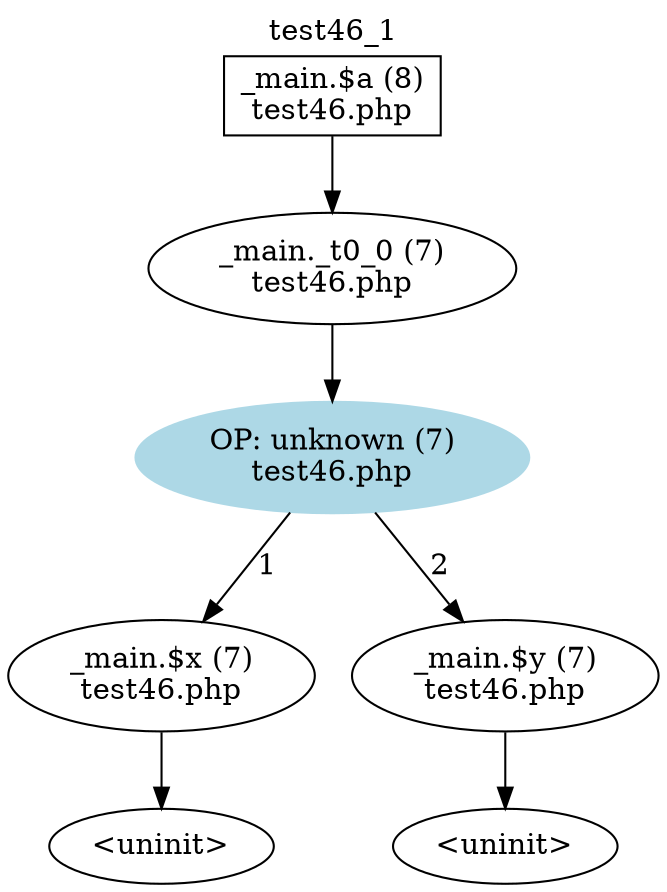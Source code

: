 digraph cfg {
  label="test46_1";
  labelloc=t;
  n1 [shape=box, label="_main.$a (8)\ntest46.php"];
  n2 [shape=ellipse, label="_main._t0_0 (7)\ntest46.php"];
  n3 [shape=ellipse, label="OP: unknown (7)\ntest46.php",style=filled,color=lightblue];
  n4 [shape=ellipse, label="_main.$x (7)\ntest46.php"];
  n5 [shape=ellipse, label="_main.$y (7)\ntest46.php"];
  n6 [shape=ellipse, label="<uninit>"];
  n7 [shape=ellipse, label="<uninit>"];
  n1 -> n2;
  n2 -> n3;
  n3 -> n4[label="1"];
  n3 -> n5[label="2"];
  n4 -> n6;
  n5 -> n7;
}
